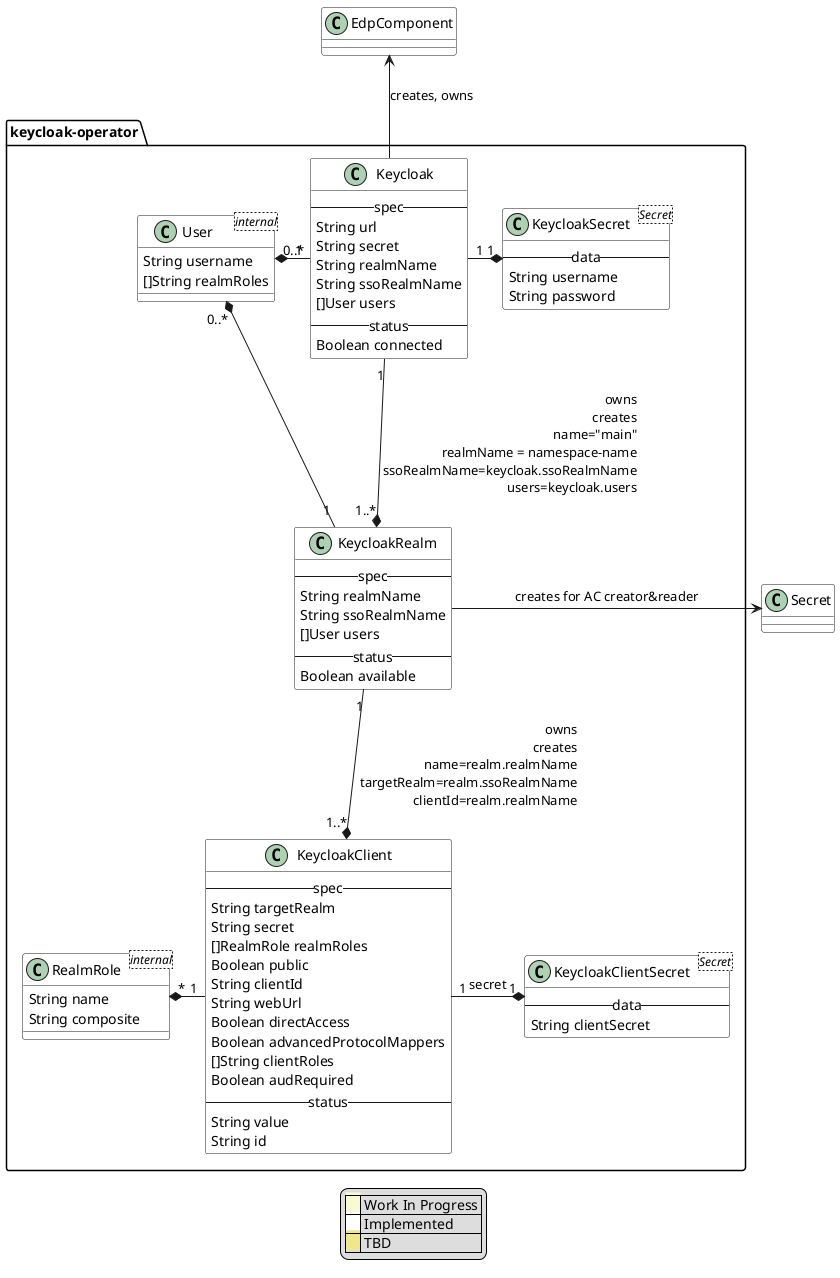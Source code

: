 @startuml

skinparam class {
    BackgroundColor #white
	BackgroundColor<<wip>> LightGoldenRodYellow
	BackgroundColor<<tbd>> Khaki
}

package keycloak-operator {
    class Keycloak {
        -- spec --
        String url
        String secret
        String realmName
        String ssoRealmName
        []User users
        -- status --
        Boolean connected
    }

    User "0..*" *-r- "1" Keycloak
    class User <internal> {
        String username
        []String realmRoles
    }

    KeycloakSecret "1" *-l- "1" Keycloak
    class KeycloakSecret <Secret> {
        -- data --
        String username
        String password
    }

    KeycloakRealm "1..*" *-u- "1" Keycloak : owns\r\
creates\r\
name="main"\r\
realmName = namespace-name\r\
ssoRealmName=keycloak.ssoRealmName\r\
users=keycloak.users
    User "0..*" *-- "1" KeycloakRealm
    class KeycloakRealm {
        -- spec --
        String realmName
        String ssoRealmName
        []User users
        -- status --
        Boolean available
    }

    KeycloakClient "1..*" *-u- "1" KeycloakRealm : owns\r\
creates\r\
name=realm.realmName\r\
targetRealm=realm.ssoRealmName\r\
clientId=realm.realmName
    class KeycloakClient {
        -- spec --
        String targetRealm
        String secret
        []RealmRole realmRoles
        Boolean public
        String clientId
        String webUrl
        Boolean directAccess
        Boolean advancedProtocolMappers
        []String clientRoles
        Boolean audRequired
        -- status --
        String value
        String id
  }

    KeycloakClientSecret "1" *-l- "1" KeycloakClient : secret
    class KeycloakClientSecret <Secret> {
        -- data --
        String clientSecret
    }

    RealmRole "*" *-r- "1" KeycloakClient
    class RealmRole <internal> {
        String name
        String composite
    }
}

EdpComponent <-- Keycloak : creates, owns
Secret <-l- KeycloakRealm : creates for AC creator&reader

legend
|<back:LightGoldenRodYellow>    </back>| Work In Progress |
|<back:White>    </back>| Implemented |
|<back:Khaki>    </back>| TBD |
endlegend

@enduml